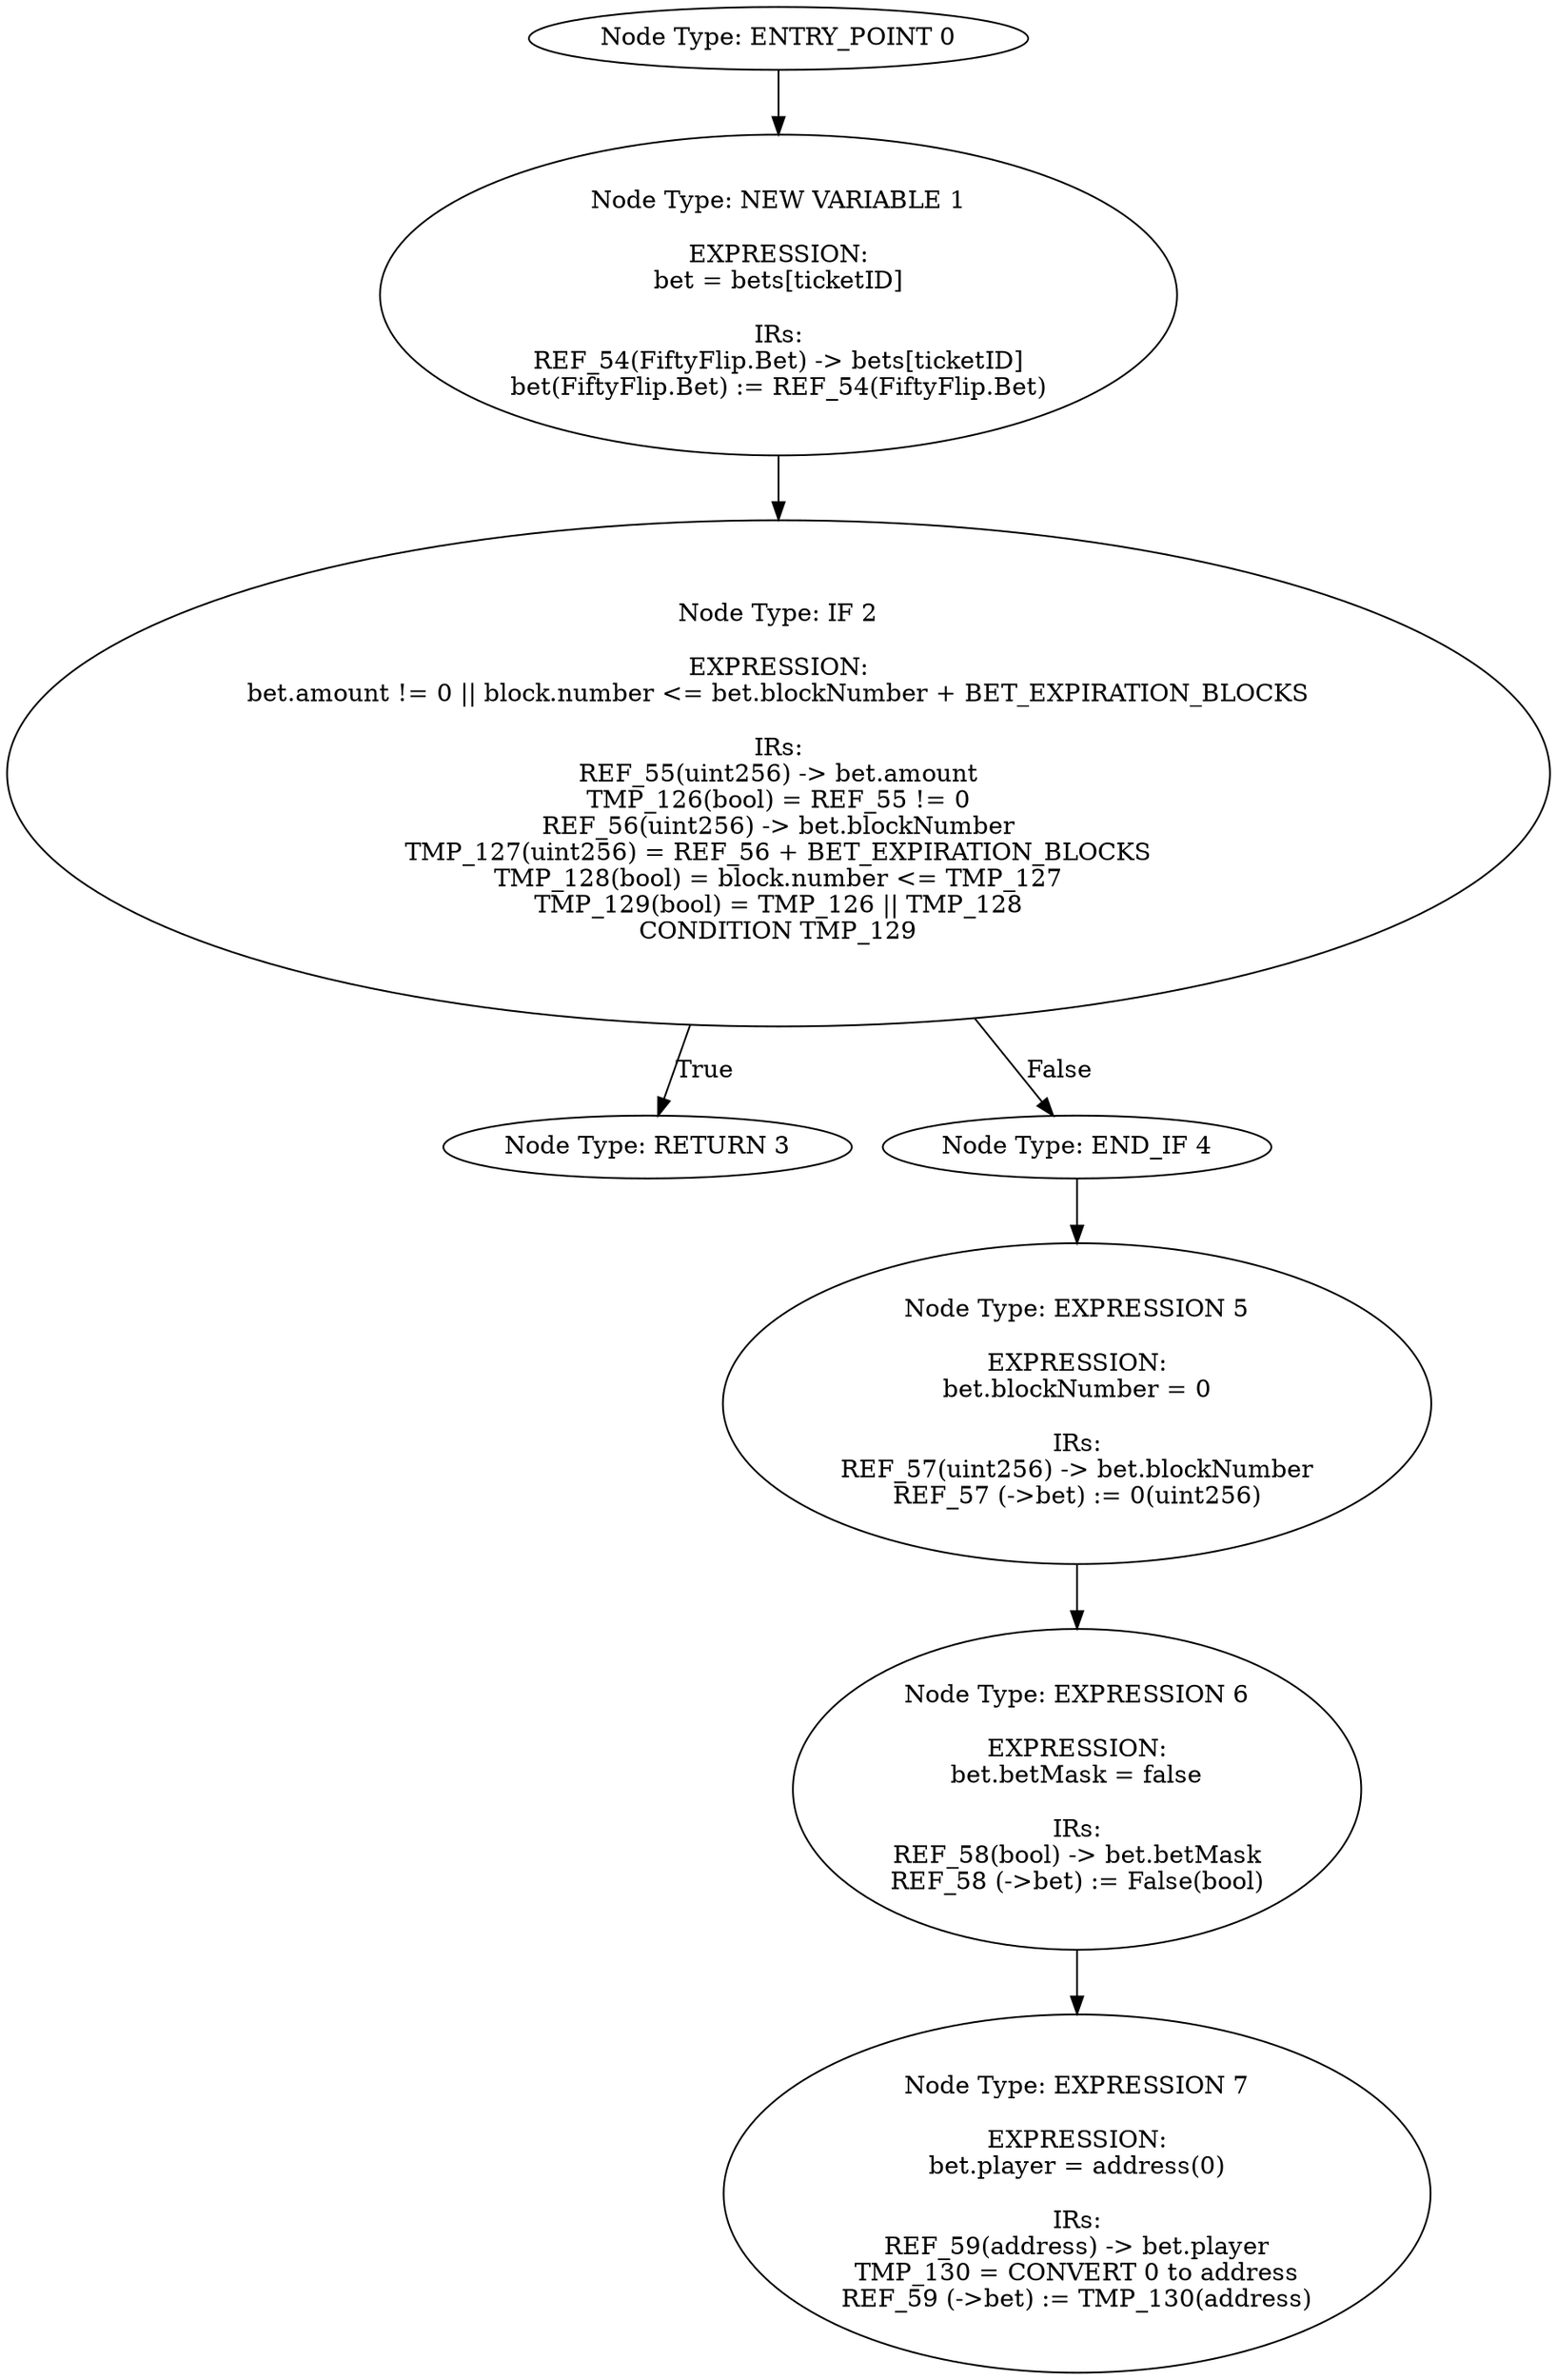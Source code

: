 digraph{
0[label="Node Type: ENTRY_POINT 0
"];
0->1;
1[label="Node Type: NEW VARIABLE 1

EXPRESSION:
bet = bets[ticketID]

IRs:
REF_54(FiftyFlip.Bet) -> bets[ticketID]
bet(FiftyFlip.Bet) := REF_54(FiftyFlip.Bet)"];
1->2;
2[label="Node Type: IF 2

EXPRESSION:
bet.amount != 0 || block.number <= bet.blockNumber + BET_EXPIRATION_BLOCKS

IRs:
REF_55(uint256) -> bet.amount
TMP_126(bool) = REF_55 != 0
REF_56(uint256) -> bet.blockNumber
TMP_127(uint256) = REF_56 + BET_EXPIRATION_BLOCKS
TMP_128(bool) = block.number <= TMP_127
TMP_129(bool) = TMP_126 || TMP_128
CONDITION TMP_129"];
2->3[label="True"];
2->4[label="False"];
3[label="Node Type: RETURN 3
"];
4[label="Node Type: END_IF 4
"];
4->5;
5[label="Node Type: EXPRESSION 5

EXPRESSION:
bet.blockNumber = 0

IRs:
REF_57(uint256) -> bet.blockNumber
REF_57 (->bet) := 0(uint256)"];
5->6;
6[label="Node Type: EXPRESSION 6

EXPRESSION:
bet.betMask = false

IRs:
REF_58(bool) -> bet.betMask
REF_58 (->bet) := False(bool)"];
6->7;
7[label="Node Type: EXPRESSION 7

EXPRESSION:
bet.player = address(0)

IRs:
REF_59(address) -> bet.player
TMP_130 = CONVERT 0 to address
REF_59 (->bet) := TMP_130(address)"];
}
